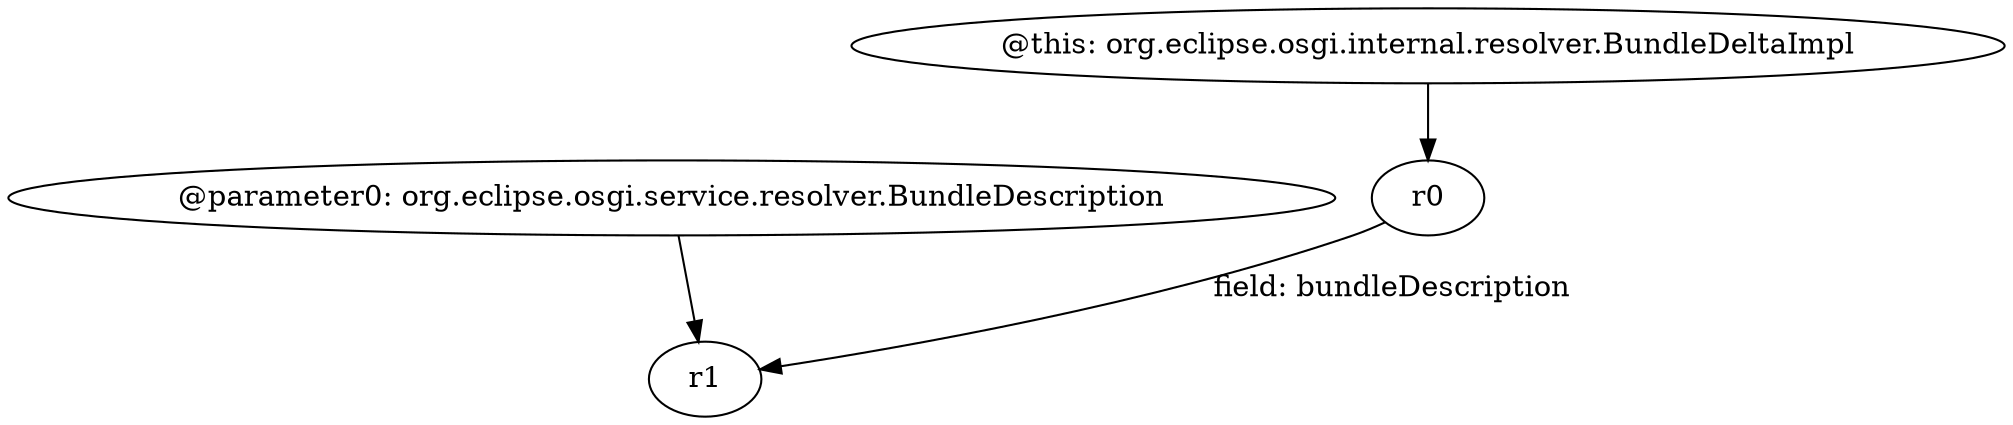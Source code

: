 digraph g {
0[label="r0"]
1[label="r1"]
0->1[label="field: bundleDescription"]
2[label="@this: org.eclipse.osgi.internal.resolver.BundleDeltaImpl"]
2->0[label=""]
3[label="@parameter0: org.eclipse.osgi.service.resolver.BundleDescription"]
3->1[label=""]
}